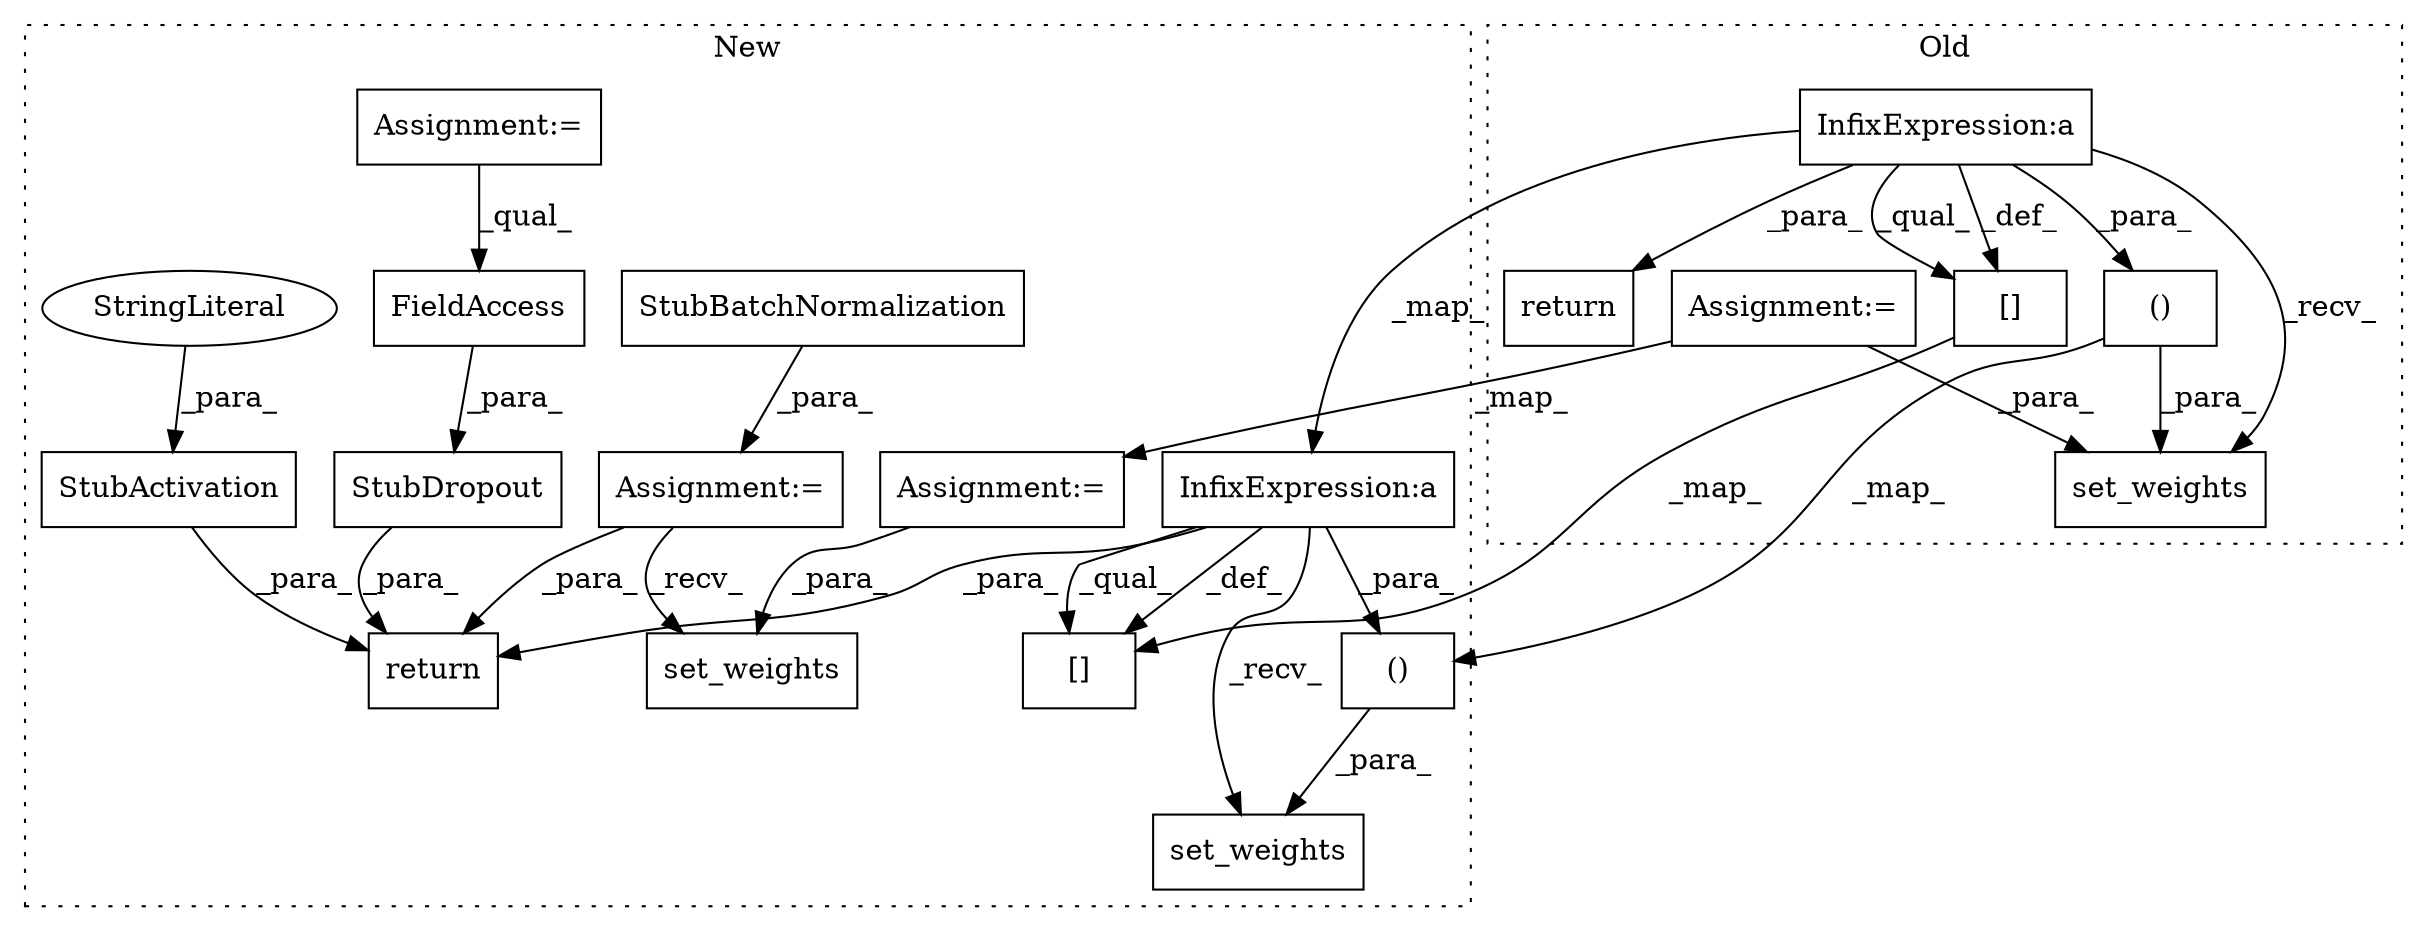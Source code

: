 digraph G {
subgraph cluster0 {
1 [label="return" a="41" s="2016" l="7" shape="box"];
3 [label="InfixExpression:a" a="27" s="987" l="4" shape="box"];
5 [label="set_weights" a="32" s="1963,2009" l="12,1" shape="box"];
6 [label="[]" a="2" s="1484,1522" l="14,2" shape="box"];
8 [label="()" a="106" s="1601" l="101" shape="box"];
15 [label="Assignment:=" a="7" s="1777" l="1" shape="box"];
label = "Old";
style="dotted";
}
subgraph cluster1 {
2 [label="set_weights" a="32" s="1584,1704" l="19,2" shape="box"];
4 [label="InfixExpression:a" a="27" s="869" l="4" shape="box"];
7 [label="[]" a="2" s="1346,1384" l="14,2" shape="box"];
9 [label="()" a="106" s="1603" l="101" shape="box"];
10 [label="return" a="41" s="1937" l="7" shape="box"];
11 [label="StubActivation" a="32" s="1957,1978" l="15,1" shape="box"];
12 [label="StringLiteral" a="45" s="1972" l="6" shape="ellipse"];
13 [label="StubBatchNormalization" a="32" s="1517" l="24" shape="box"];
14 [label="set_weights" a="32" s="1901,1924" l="12,1" shape="box"];
16 [label="Assignment:=" a="7" s="1725" l="1" shape="box"];
17 [label="StubDropout" a="32" s="1995,2033" l="12,1" shape="box"];
18 [label="FieldAccess" a="22" s="2007" l="26" shape="box"];
19 [label="Assignment:=" a="7" s="477" l="8" shape="box"];
20 [label="Assignment:=" a="7" s="1516" l="1" shape="box"];
label = "New";
style="dotted";
}
3 -> 6 [label="_qual_"];
3 -> 8 [label="_para_"];
3 -> 6 [label="_def_"];
3 -> 4 [label="_map_"];
3 -> 1 [label="_para_"];
3 -> 5 [label="_recv_"];
4 -> 2 [label="_recv_"];
4 -> 7 [label="_qual_"];
4 -> 10 [label="_para_"];
4 -> 9 [label="_para_"];
4 -> 7 [label="_def_"];
6 -> 7 [label="_map_"];
8 -> 5 [label="_para_"];
8 -> 9 [label="_map_"];
9 -> 2 [label="_para_"];
11 -> 10 [label="_para_"];
12 -> 11 [label="_para_"];
13 -> 20 [label="_para_"];
15 -> 16 [label="_map_"];
15 -> 5 [label="_para_"];
16 -> 14 [label="_para_"];
17 -> 10 [label="_para_"];
18 -> 17 [label="_para_"];
19 -> 18 [label="_qual_"];
20 -> 10 [label="_para_"];
20 -> 14 [label="_recv_"];
}